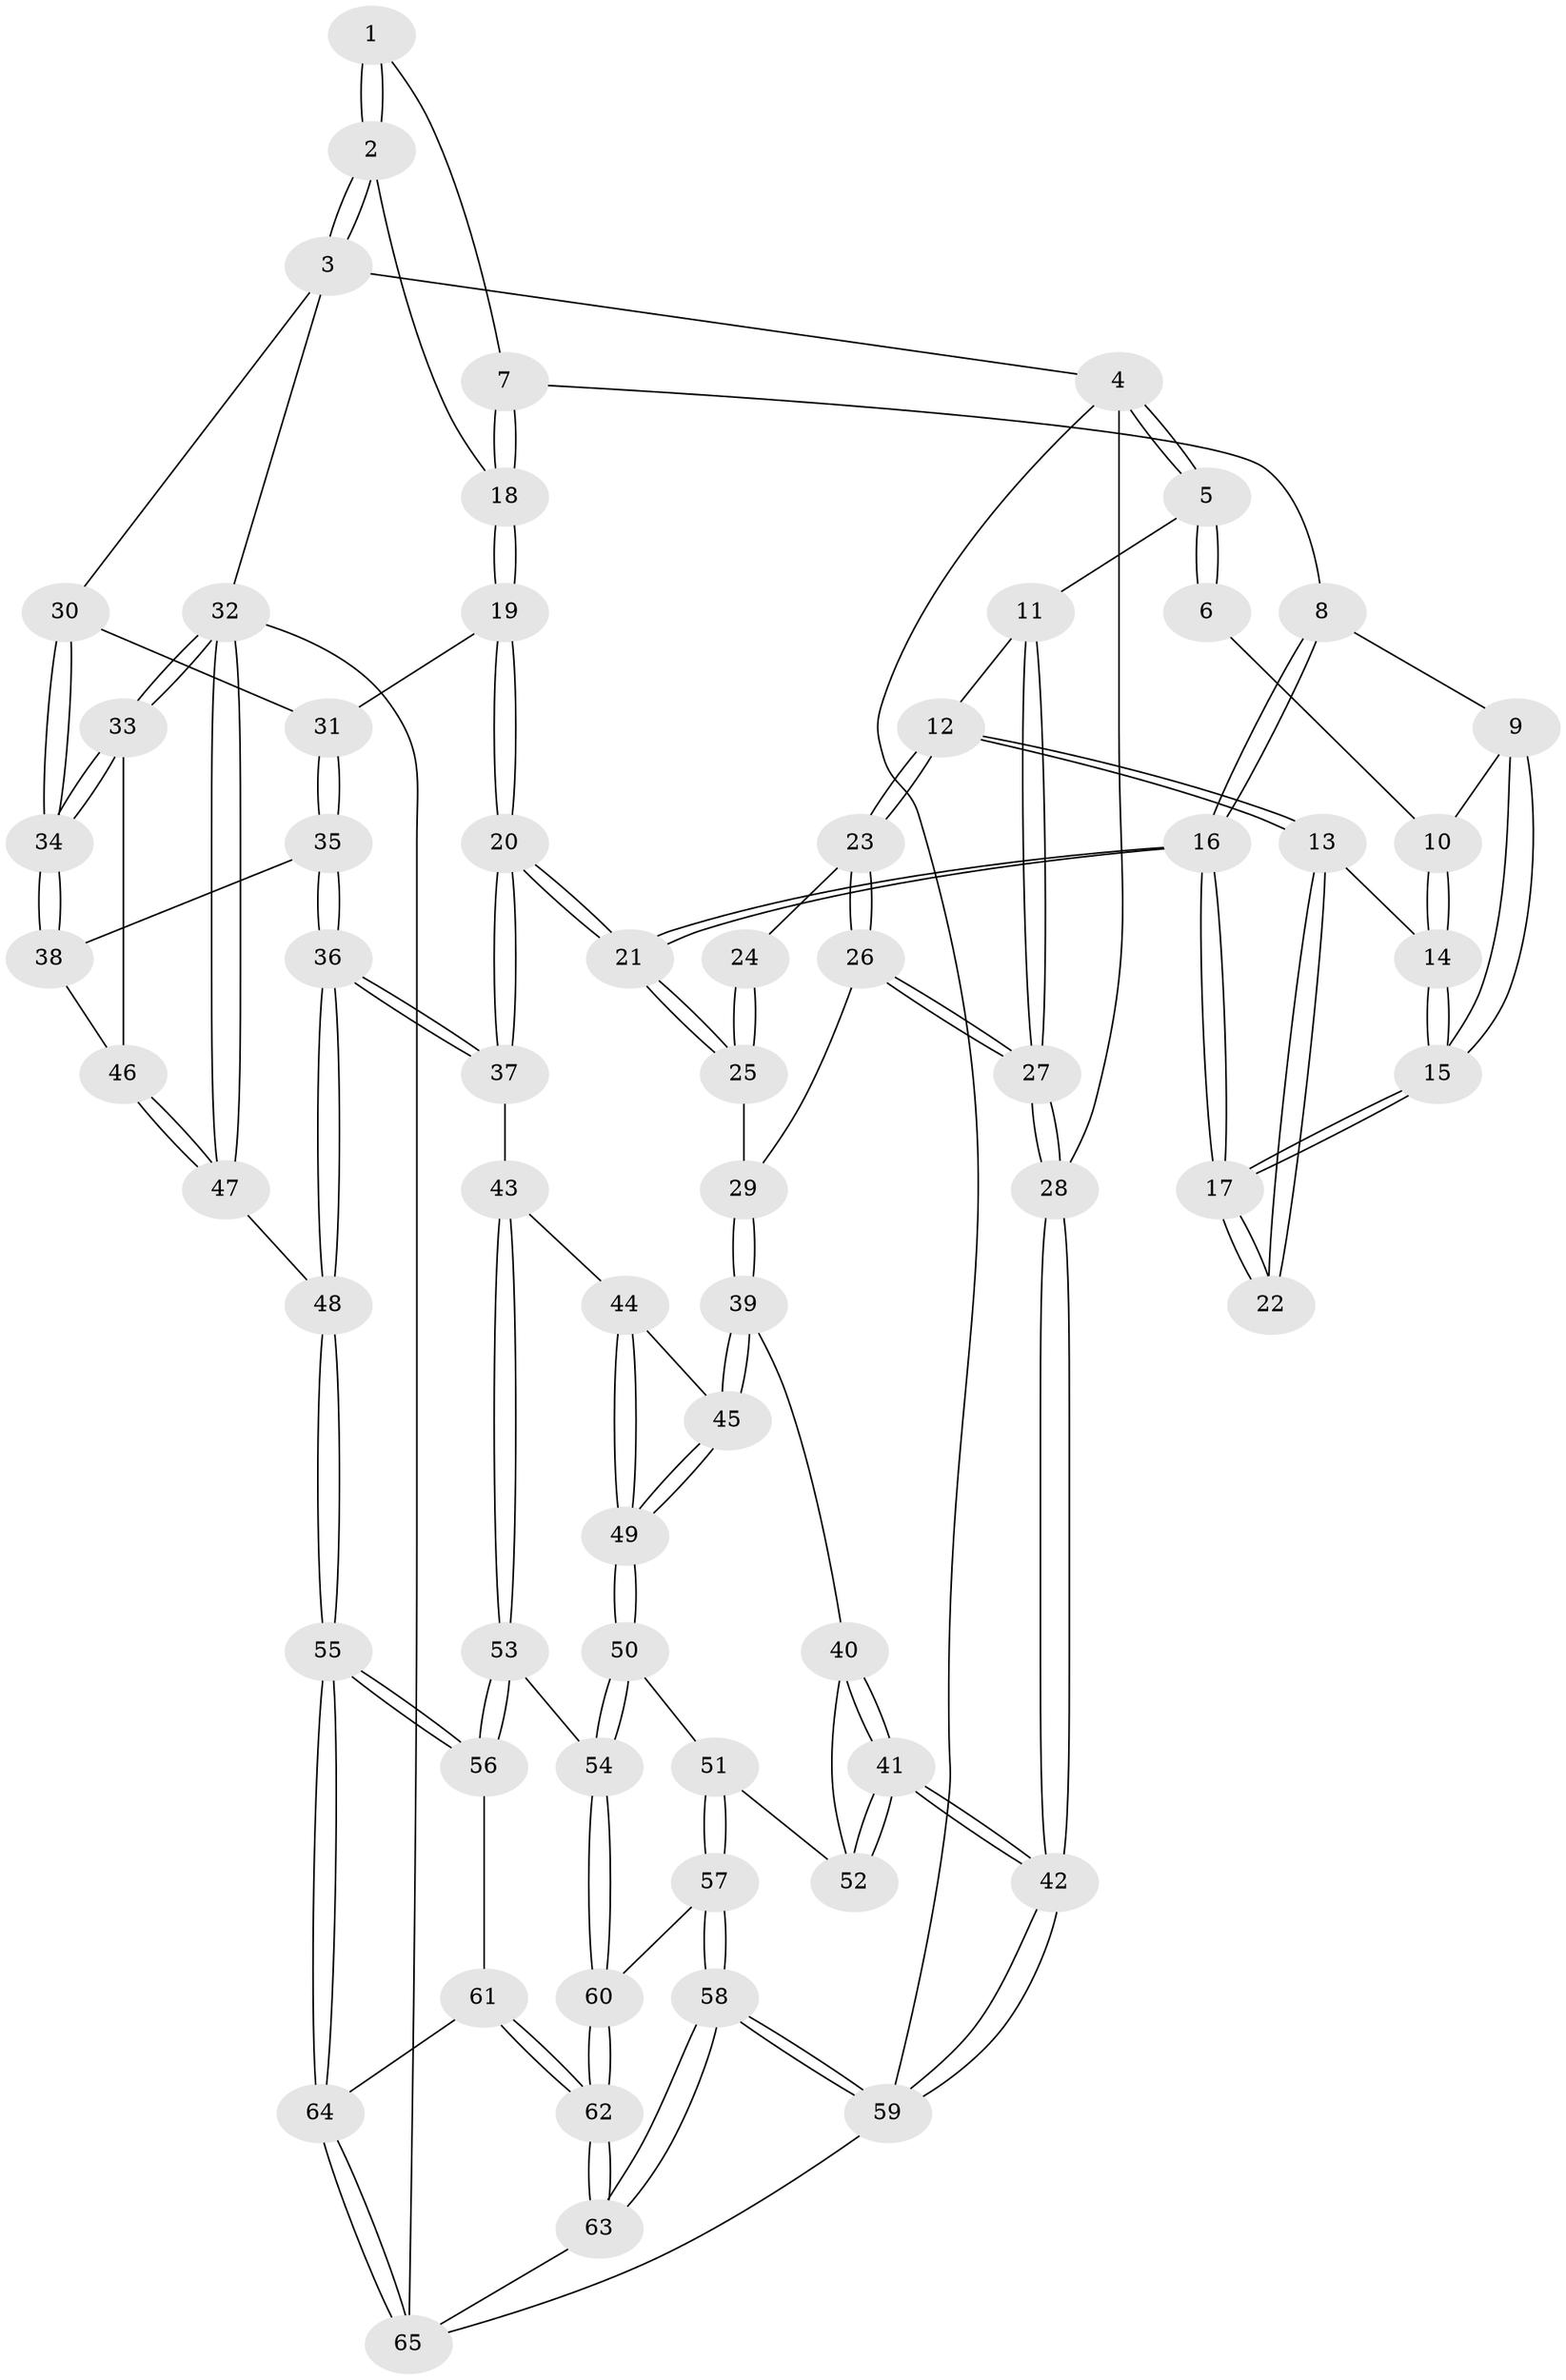 // Generated by graph-tools (version 1.1) at 2025/27/03/09/25 03:27:06]
// undirected, 65 vertices, 159 edges
graph export_dot {
graph [start="1"]
  node [color=gray90,style=filled];
  1 [pos="+0.6089113622225321+0"];
  2 [pos="+1+0"];
  3 [pos="+1+0"];
  4 [pos="+0+0"];
  5 [pos="+0+0"];
  6 [pos="+0.5274636024473017+0"];
  7 [pos="+0.7304706736581099+0.142158292911495"];
  8 [pos="+0.6718907588549196+0.12929694741517994"];
  9 [pos="+0.5908956915779144+0.07943656777362608"];
  10 [pos="+0.5214786713933951+0"];
  11 [pos="+0.18779986055723982+0.1709501216466465"];
  12 [pos="+0.19442023636907776+0.17405123938097486"];
  13 [pos="+0.31367862272479363+0.15896831666560443"];
  14 [pos="+0.43325294052779617+0.0908041929877336"];
  15 [pos="+0.5358810917226352+0.26944243478479146"];
  16 [pos="+0.5437720076905947+0.309965729688513"];
  17 [pos="+0.5404175193368438+0.30501725579871847"];
  18 [pos="+0.773035098654755+0.16052432154699678"];
  19 [pos="+0.7491123525637808+0.35667780493851897"];
  20 [pos="+0.5887762013191324+0.39622881664211407"];
  21 [pos="+0.583747805404581+0.39136927675385846"];
  22 [pos="+0.4678038739725376+0.2795653288712839"];
  23 [pos="+0.2643250918105945+0.2920383409902416"];
  24 [pos="+0.32389191482136165+0.3058501119823886"];
  25 [pos="+0.4258776605614365+0.3955554828631547"];
  26 [pos="+0.27569613528563297+0.4497068156716617"];
  27 [pos="+0.06646138927888423+0.438325324239862"];
  28 [pos="+0+0.5856228423726344"];
  29 [pos="+0.27577895591132023+0.4498008433973543"];
  30 [pos="+1+0"];
  31 [pos="+0.7898002396490528+0.3744465155803805"];
  32 [pos="+1+0.7026995456739072"];
  33 [pos="+1+0.5693854863500064"];
  34 [pos="+1+0.35050863318346587"];
  35 [pos="+0.8172534246523212+0.40182172246082654"];
  36 [pos="+0.7113322877527165+0.6598781077018837"];
  37 [pos="+0.5628703648531725+0.5131384107748036"];
  38 [pos="+0.822857127437397+0.4063485607310539"];
  39 [pos="+0.28941989423495884+0.5109830514482631"];
  40 [pos="+0.23187748965513072+0.5488762733123962"];
  41 [pos="+0.05912565135839412+0.6214827623051772"];
  42 [pos="+0+0.6521512459207309"];
  43 [pos="+0.5259784266075866+0.5477345438346196"];
  44 [pos="+0.4512220312863417+0.54510525835591"];
  45 [pos="+0.2897768944172236+0.5113474935040018"];
  46 [pos="+0.8504229414696634+0.4578976755865075"];
  47 [pos="+0.883947620963907+0.7386688844797983"];
  48 [pos="+0.8060746320871749+0.7853786984795469"];
  49 [pos="+0.31134514531532786+0.6517331677874288"];
  50 [pos="+0.31119290975795955+0.6541820104091067"];
  51 [pos="+0.28801142562127774+0.6781158562776521"];
  52 [pos="+0.2331845968107492+0.6527103308506833"];
  53 [pos="+0.47800290361333797+0.6906241703797957"];
  54 [pos="+0.4625578900116614+0.6918459561188455"];
  55 [pos="+0.7648550783215186+0.8548722679398489"];
  56 [pos="+0.48654673663339015+0.7103050579177056"];
  57 [pos="+0.28007561363223243+0.7167492296378384"];
  58 [pos="+0+1"];
  59 [pos="+0+1"];
  60 [pos="+0.3517639207958923+0.7653335766328102"];
  61 [pos="+0.45602929834800277+0.8285584166492757"];
  62 [pos="+0.3767407734984011+0.9581203488661317"];
  63 [pos="+0.3326765086046256+1"];
  64 [pos="+0.7642547506367893+0.8573582461796403"];
  65 [pos="+0.7289819266234419+1"];
  1 -- 2;
  1 -- 2;
  1 -- 7;
  2 -- 3;
  2 -- 3;
  2 -- 18;
  3 -- 4;
  3 -- 30;
  3 -- 32;
  4 -- 5;
  4 -- 5;
  4 -- 28;
  4 -- 59;
  5 -- 6;
  5 -- 6;
  5 -- 11;
  6 -- 10;
  7 -- 8;
  7 -- 18;
  7 -- 18;
  8 -- 9;
  8 -- 16;
  8 -- 16;
  9 -- 10;
  9 -- 15;
  9 -- 15;
  10 -- 14;
  10 -- 14;
  11 -- 12;
  11 -- 27;
  11 -- 27;
  12 -- 13;
  12 -- 13;
  12 -- 23;
  12 -- 23;
  13 -- 14;
  13 -- 22;
  13 -- 22;
  14 -- 15;
  14 -- 15;
  15 -- 17;
  15 -- 17;
  16 -- 17;
  16 -- 17;
  16 -- 21;
  16 -- 21;
  17 -- 22;
  17 -- 22;
  18 -- 19;
  18 -- 19;
  19 -- 20;
  19 -- 20;
  19 -- 31;
  20 -- 21;
  20 -- 21;
  20 -- 37;
  20 -- 37;
  21 -- 25;
  21 -- 25;
  23 -- 24;
  23 -- 26;
  23 -- 26;
  24 -- 25;
  24 -- 25;
  25 -- 29;
  26 -- 27;
  26 -- 27;
  26 -- 29;
  27 -- 28;
  27 -- 28;
  28 -- 42;
  28 -- 42;
  29 -- 39;
  29 -- 39;
  30 -- 31;
  30 -- 34;
  30 -- 34;
  31 -- 35;
  31 -- 35;
  32 -- 33;
  32 -- 33;
  32 -- 47;
  32 -- 47;
  32 -- 65;
  33 -- 34;
  33 -- 34;
  33 -- 46;
  34 -- 38;
  34 -- 38;
  35 -- 36;
  35 -- 36;
  35 -- 38;
  36 -- 37;
  36 -- 37;
  36 -- 48;
  36 -- 48;
  37 -- 43;
  38 -- 46;
  39 -- 40;
  39 -- 45;
  39 -- 45;
  40 -- 41;
  40 -- 41;
  40 -- 52;
  41 -- 42;
  41 -- 42;
  41 -- 52;
  41 -- 52;
  42 -- 59;
  42 -- 59;
  43 -- 44;
  43 -- 53;
  43 -- 53;
  44 -- 45;
  44 -- 49;
  44 -- 49;
  45 -- 49;
  45 -- 49;
  46 -- 47;
  46 -- 47;
  47 -- 48;
  48 -- 55;
  48 -- 55;
  49 -- 50;
  49 -- 50;
  50 -- 51;
  50 -- 54;
  50 -- 54;
  51 -- 52;
  51 -- 57;
  51 -- 57;
  53 -- 54;
  53 -- 56;
  53 -- 56;
  54 -- 60;
  54 -- 60;
  55 -- 56;
  55 -- 56;
  55 -- 64;
  55 -- 64;
  56 -- 61;
  57 -- 58;
  57 -- 58;
  57 -- 60;
  58 -- 59;
  58 -- 59;
  58 -- 63;
  58 -- 63;
  59 -- 65;
  60 -- 62;
  60 -- 62;
  61 -- 62;
  61 -- 62;
  61 -- 64;
  62 -- 63;
  62 -- 63;
  63 -- 65;
  64 -- 65;
  64 -- 65;
}
